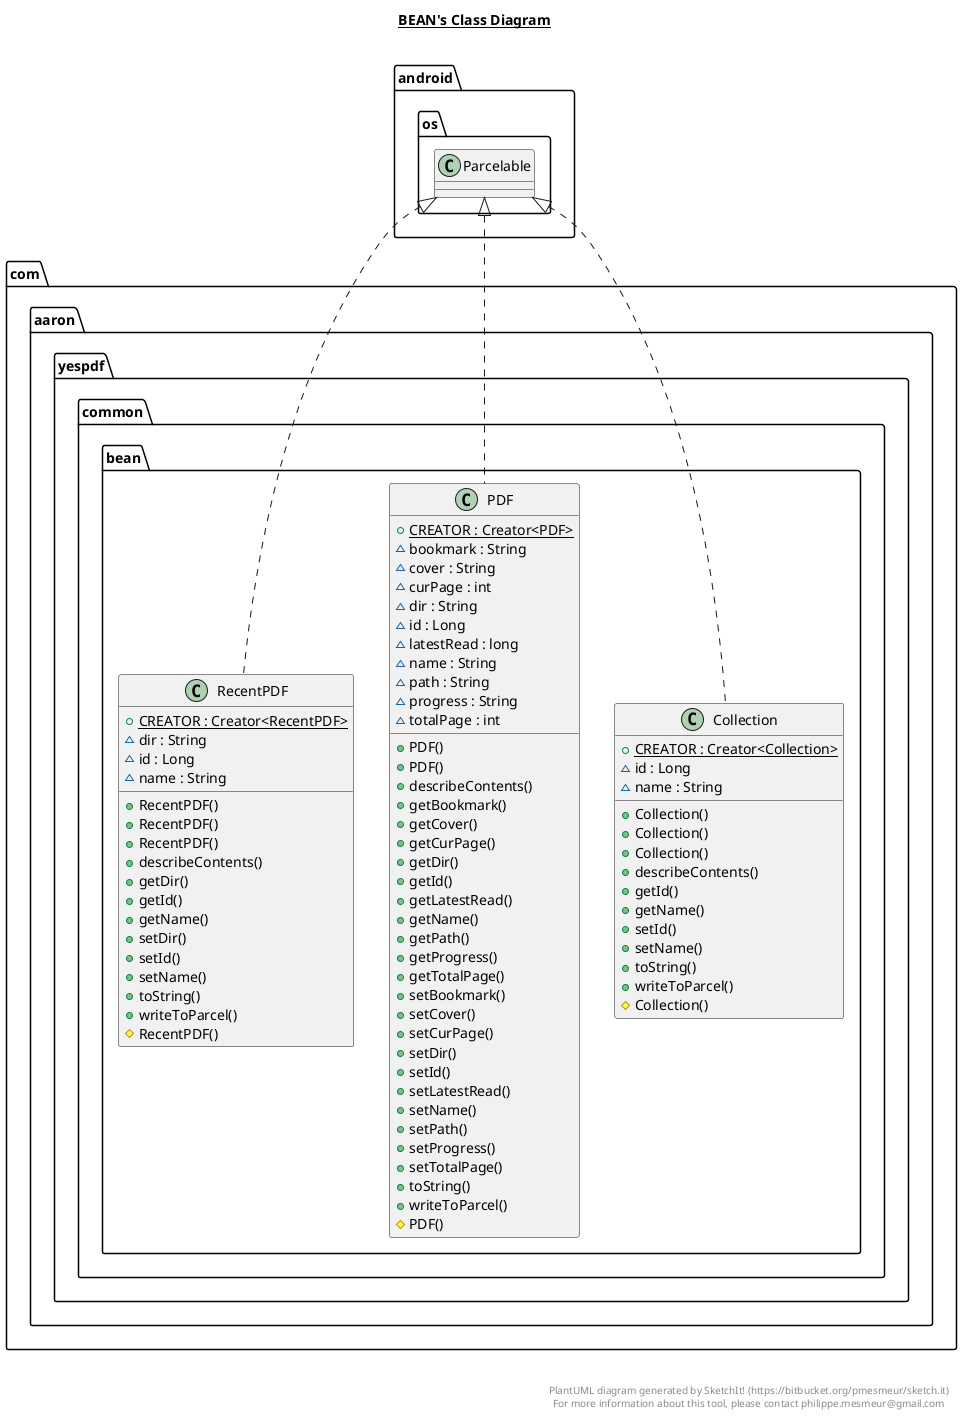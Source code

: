 @startuml

title __BEAN's Class Diagram__\n

  namespace com.aaron.yespdf {
    namespace common {
      namespace bean {
        class com.aaron.yespdf.common.bean.Collection {
            {static} + CREATOR : Creator<Collection>
            ~ id : Long
            ~ name : String
            + Collection()
            + Collection()
            + Collection()
            + describeContents()
            + getId()
            + getName()
            + setId()
            + setName()
            + toString()
            + writeToParcel()
            # Collection()
        }
      }
    }
  }
  

  namespace com.aaron.yespdf {
    namespace common {
      namespace bean {
        class com.aaron.yespdf.common.bean.PDF {
            {static} + CREATOR : Creator<PDF>
            ~ bookmark : String
            ~ cover : String
            ~ curPage : int
            ~ dir : String
            ~ id : Long
            ~ latestRead : long
            ~ name : String
            ~ path : String
            ~ progress : String
            ~ totalPage : int
            + PDF()
            + PDF()
            + describeContents()
            + getBookmark()
            + getCover()
            + getCurPage()
            + getDir()
            + getId()
            + getLatestRead()
            + getName()
            + getPath()
            + getProgress()
            + getTotalPage()
            + setBookmark()
            + setCover()
            + setCurPage()
            + setDir()
            + setId()
            + setLatestRead()
            + setName()
            + setPath()
            + setProgress()
            + setTotalPage()
            + toString()
            + writeToParcel()
            # PDF()
        }
      }
    }
  }
  

  namespace com.aaron.yespdf {
    namespace common {
      namespace bean {
        class com.aaron.yespdf.common.bean.RecentPDF {
            {static} + CREATOR : Creator<RecentPDF>
            ~ dir : String
            ~ id : Long
            ~ name : String
            + RecentPDF()
            + RecentPDF()
            + RecentPDF()
            + describeContents()
            + getDir()
            + getId()
            + getName()
            + setDir()
            + setId()
            + setName()
            + toString()
            + writeToParcel()
            # RecentPDF()
        }
      }
    }
  }
  

  com.aaron.yespdf.common.bean.Collection .up.|> android.os.Parcelable
  com.aaron.yespdf.common.bean.PDF .up.|> android.os.Parcelable
  com.aaron.yespdf.common.bean.RecentPDF .up.|> android.os.Parcelable


right footer


PlantUML diagram generated by SketchIt! (https://bitbucket.org/pmesmeur/sketch.it)
For more information about this tool, please contact philippe.mesmeur@gmail.com
endfooter

@enduml
